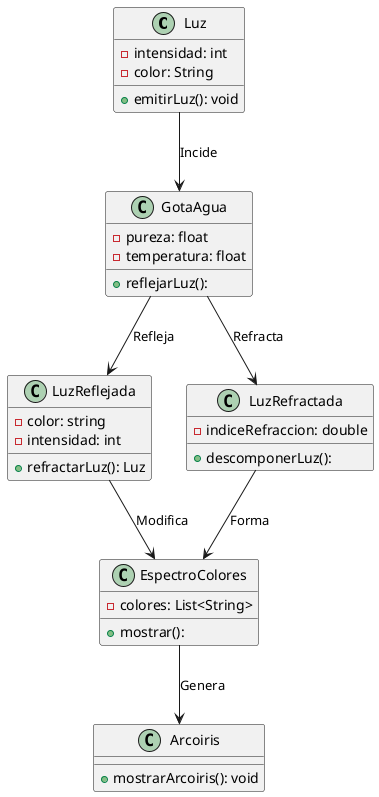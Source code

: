 @startuml Arcoiris
Class Luz{
	-intensidad: int
	-color: String
	+emitirLuz(): void
}

Class GotaAgua{
	-pureza: float
	-temperatura: float
	+reflejarLuz():
}

Class LuzReflejada{
	-color: string
	-intensidad: int
	+refractarLuz(): Luz
}

Class LuzRefractada{
	-indiceRefraccion: double
	+descomponerLuz():
}

Class EspectroColores{
	-colores: List<String>
	+mostrar():
}


Class Arcoiris{
	+mostrarArcoiris(): void
}

Luz --> GotaAgua : Incide
GotaAgua --> LuzReflejada : Refleja
GotaAgua --> LuzRefractada : Refracta
LuzRefractada --> EspectroColores : Forma
LuzReflejada --> EspectroColores : Modifica
EspectroColores --> Arcoiris : Genera
@enduml
